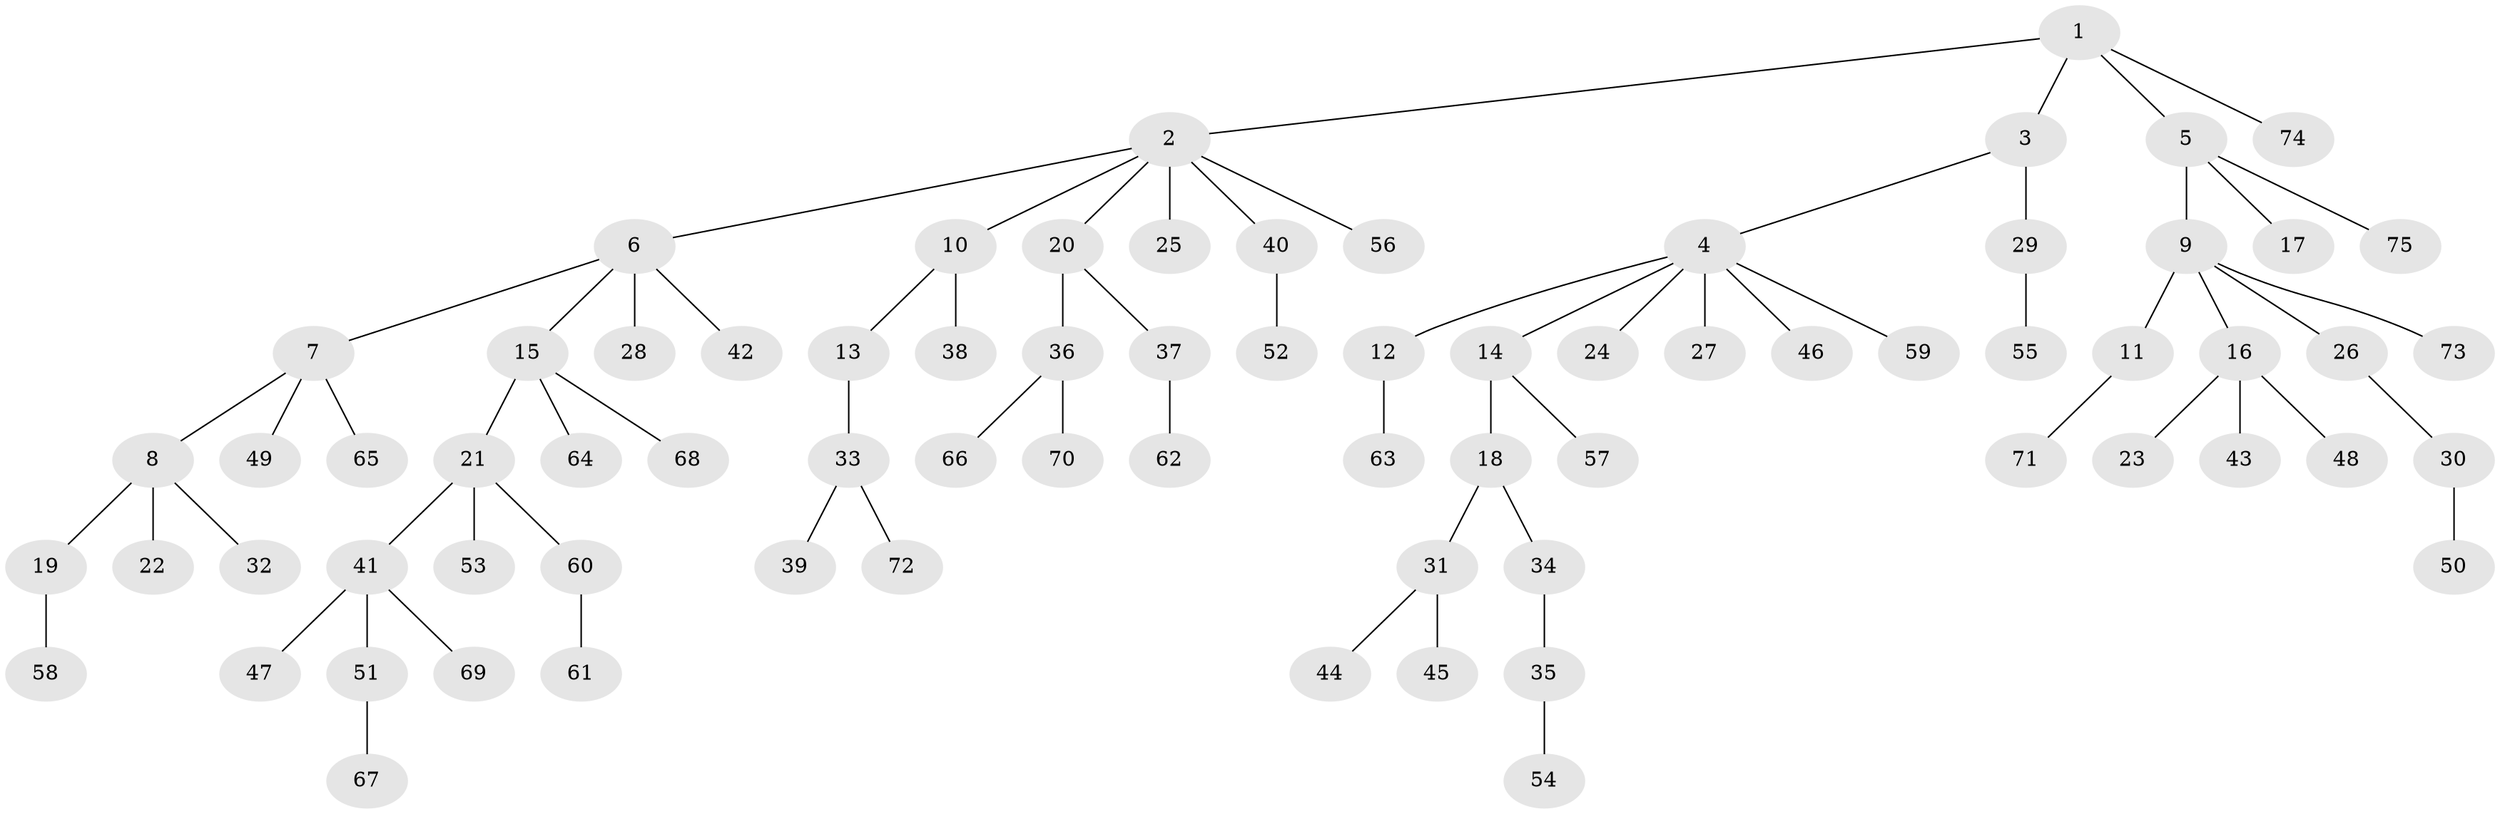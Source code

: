 // Generated by graph-tools (version 1.1) at 2025/15/03/09/25 04:15:26]
// undirected, 75 vertices, 74 edges
graph export_dot {
graph [start="1"]
  node [color=gray90,style=filled];
  1;
  2;
  3;
  4;
  5;
  6;
  7;
  8;
  9;
  10;
  11;
  12;
  13;
  14;
  15;
  16;
  17;
  18;
  19;
  20;
  21;
  22;
  23;
  24;
  25;
  26;
  27;
  28;
  29;
  30;
  31;
  32;
  33;
  34;
  35;
  36;
  37;
  38;
  39;
  40;
  41;
  42;
  43;
  44;
  45;
  46;
  47;
  48;
  49;
  50;
  51;
  52;
  53;
  54;
  55;
  56;
  57;
  58;
  59;
  60;
  61;
  62;
  63;
  64;
  65;
  66;
  67;
  68;
  69;
  70;
  71;
  72;
  73;
  74;
  75;
  1 -- 2;
  1 -- 3;
  1 -- 5;
  1 -- 74;
  2 -- 6;
  2 -- 10;
  2 -- 20;
  2 -- 25;
  2 -- 40;
  2 -- 56;
  3 -- 4;
  3 -- 29;
  4 -- 12;
  4 -- 14;
  4 -- 24;
  4 -- 27;
  4 -- 46;
  4 -- 59;
  5 -- 9;
  5 -- 17;
  5 -- 75;
  6 -- 7;
  6 -- 15;
  6 -- 28;
  6 -- 42;
  7 -- 8;
  7 -- 49;
  7 -- 65;
  8 -- 19;
  8 -- 22;
  8 -- 32;
  9 -- 11;
  9 -- 16;
  9 -- 26;
  9 -- 73;
  10 -- 13;
  10 -- 38;
  11 -- 71;
  12 -- 63;
  13 -- 33;
  14 -- 18;
  14 -- 57;
  15 -- 21;
  15 -- 64;
  15 -- 68;
  16 -- 23;
  16 -- 43;
  16 -- 48;
  18 -- 31;
  18 -- 34;
  19 -- 58;
  20 -- 36;
  20 -- 37;
  21 -- 41;
  21 -- 53;
  21 -- 60;
  26 -- 30;
  29 -- 55;
  30 -- 50;
  31 -- 44;
  31 -- 45;
  33 -- 39;
  33 -- 72;
  34 -- 35;
  35 -- 54;
  36 -- 66;
  36 -- 70;
  37 -- 62;
  40 -- 52;
  41 -- 47;
  41 -- 51;
  41 -- 69;
  51 -- 67;
  60 -- 61;
}
